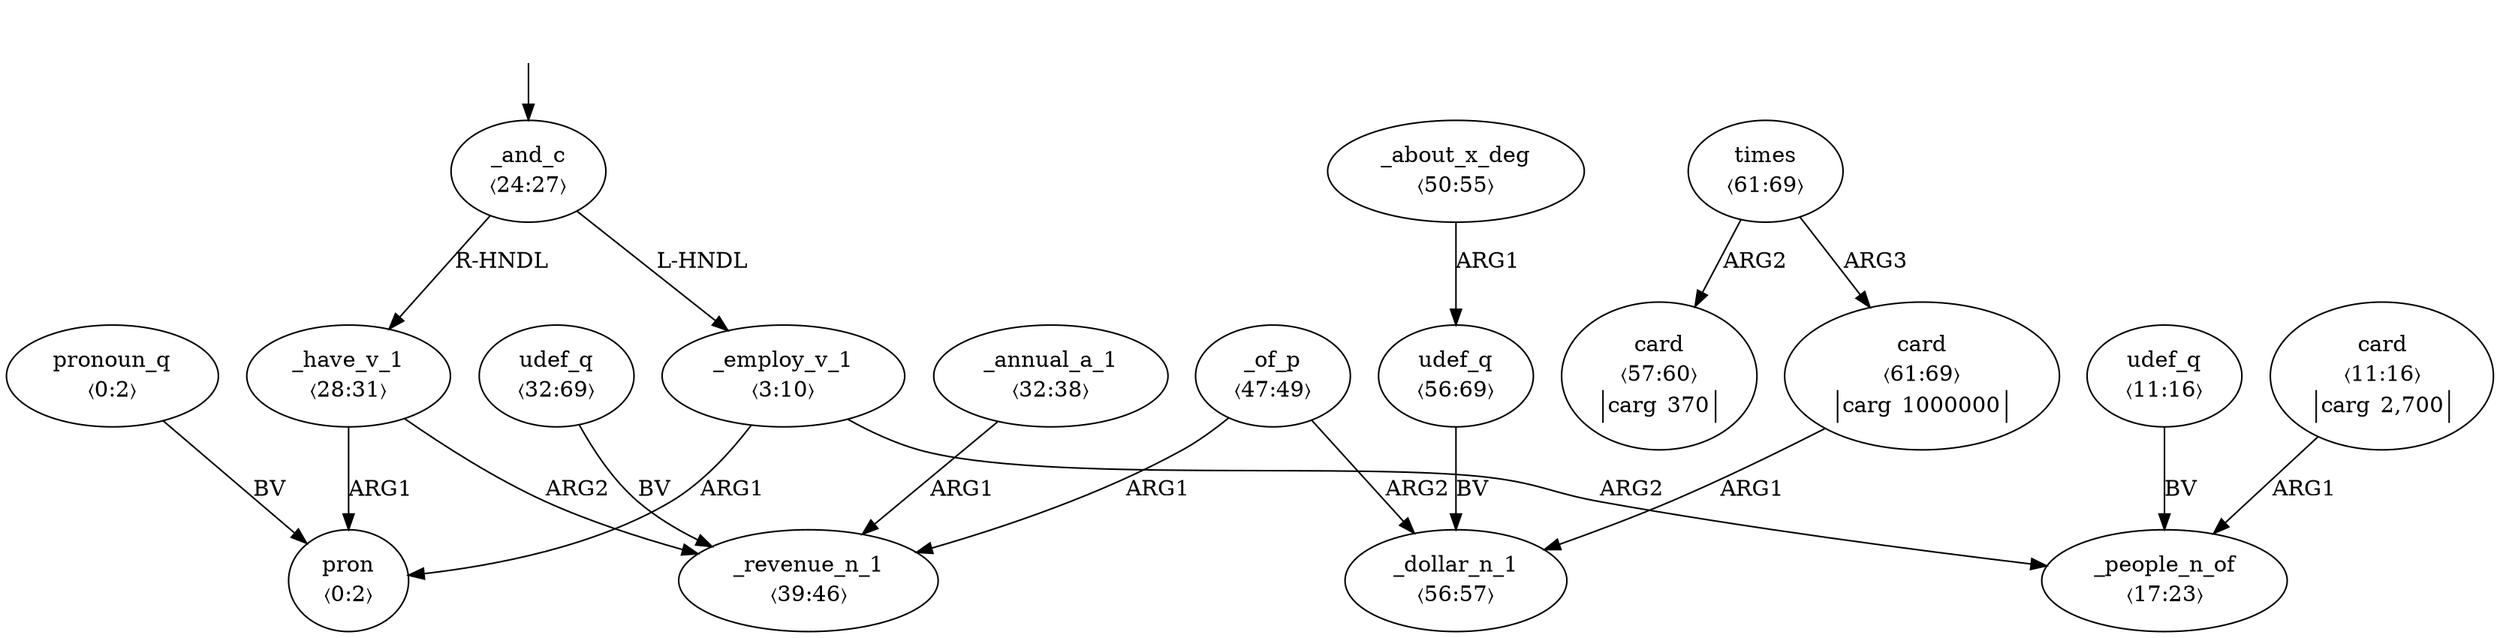 digraph "20007004" {
  top [ style=invis ];
  top -> 6;
  0 [ label=<<table align="center" border="0" cellspacing="0"><tr><td colspan="2">pron</td></tr><tr><td colspan="2">〈0:2〉</td></tr></table>> ];
  1 [ label=<<table align="center" border="0" cellspacing="0"><tr><td colspan="2">pronoun_q</td></tr><tr><td colspan="2">〈0:2〉</td></tr></table>> ];
  2 [ label=<<table align="center" border="0" cellspacing="0"><tr><td colspan="2">_employ_v_1</td></tr><tr><td colspan="2">〈3:10〉</td></tr></table>> ];
  3 [ label=<<table align="center" border="0" cellspacing="0"><tr><td colspan="2">udef_q</td></tr><tr><td colspan="2">〈11:16〉</td></tr></table>> ];
  4 [ label=<<table align="center" border="0" cellspacing="0"><tr><td colspan="2">card</td></tr><tr><td colspan="2">〈11:16〉</td></tr><tr><td sides="l" border="1" align="left">carg</td><td sides="r" border="1" align="left">2,700</td></tr></table>> ];
  5 [ label=<<table align="center" border="0" cellspacing="0"><tr><td colspan="2">_people_n_of</td></tr><tr><td colspan="2">〈17:23〉</td></tr></table>> ];
  6 [ label=<<table align="center" border="0" cellspacing="0"><tr><td colspan="2">_and_c</td></tr><tr><td colspan="2">〈24:27〉</td></tr></table>> ];
  7 [ label=<<table align="center" border="0" cellspacing="0"><tr><td colspan="2">_have_v_1</td></tr><tr><td colspan="2">〈28:31〉</td></tr></table>> ];
  8 [ label=<<table align="center" border="0" cellspacing="0"><tr><td colspan="2">udef_q</td></tr><tr><td colspan="2">〈32:69〉</td></tr></table>> ];
  9 [ label=<<table align="center" border="0" cellspacing="0"><tr><td colspan="2">_annual_a_1</td></tr><tr><td colspan="2">〈32:38〉</td></tr></table>> ];
  10 [ label=<<table align="center" border="0" cellspacing="0"><tr><td colspan="2">_revenue_n_1</td></tr><tr><td colspan="2">〈39:46〉</td></tr></table>> ];
  11 [ label=<<table align="center" border="0" cellspacing="0"><tr><td colspan="2">_of_p</td></tr><tr><td colspan="2">〈47:49〉</td></tr></table>> ];
  12 [ label=<<table align="center" border="0" cellspacing="0"><tr><td colspan="2">_about_x_deg</td></tr><tr><td colspan="2">〈50:55〉</td></tr></table>> ];
  13 [ label=<<table align="center" border="0" cellspacing="0"><tr><td colspan="2">udef_q</td></tr><tr><td colspan="2">〈56:69〉</td></tr></table>> ];
  14 [ label=<<table align="center" border="0" cellspacing="0"><tr><td colspan="2">_dollar_n_1</td></tr><tr><td colspan="2">〈56:57〉</td></tr></table>> ];
  15 [ label=<<table align="center" border="0" cellspacing="0"><tr><td colspan="2">card</td></tr><tr><td colspan="2">〈57:60〉</td></tr><tr><td sides="l" border="1" align="left">carg</td><td sides="r" border="1" align="left">370</td></tr></table>> ];
  16 [ label=<<table align="center" border="0" cellspacing="0"><tr><td colspan="2">card</td></tr><tr><td colspan="2">〈61:69〉</td></tr><tr><td sides="l" border="1" align="left">carg</td><td sides="r" border="1" align="left">1000000</td></tr></table>> ];
  17 [ label=<<table align="center" border="0" cellspacing="0"><tr><td colspan="2">times</td></tr><tr><td colspan="2">〈61:69〉</td></tr></table>> ];
  3 -> 5 [ label="BV" ];
  1 -> 0 [ label="BV" ];
  9 -> 10 [ label="ARG1" ];
  4 -> 5 [ label="ARG1" ];
  8 -> 10 [ label="BV" ];
  6 -> 2 [ label="L-HNDL" ];
  12 -> 13 [ label="ARG1" ];
  11 -> 14 [ label="ARG2" ];
  17 -> 16 [ label="ARG3" ];
  13 -> 14 [ label="BV" ];
  6 -> 7 [ label="R-HNDL" ];
  2 -> 5 [ label="ARG2" ];
  16 -> 14 [ label="ARG1" ];
  11 -> 10 [ label="ARG1" ];
  7 -> 0 [ label="ARG1" ];
  7 -> 10 [ label="ARG2" ];
  2 -> 0 [ label="ARG1" ];
  17 -> 15 [ label="ARG2" ];
}

